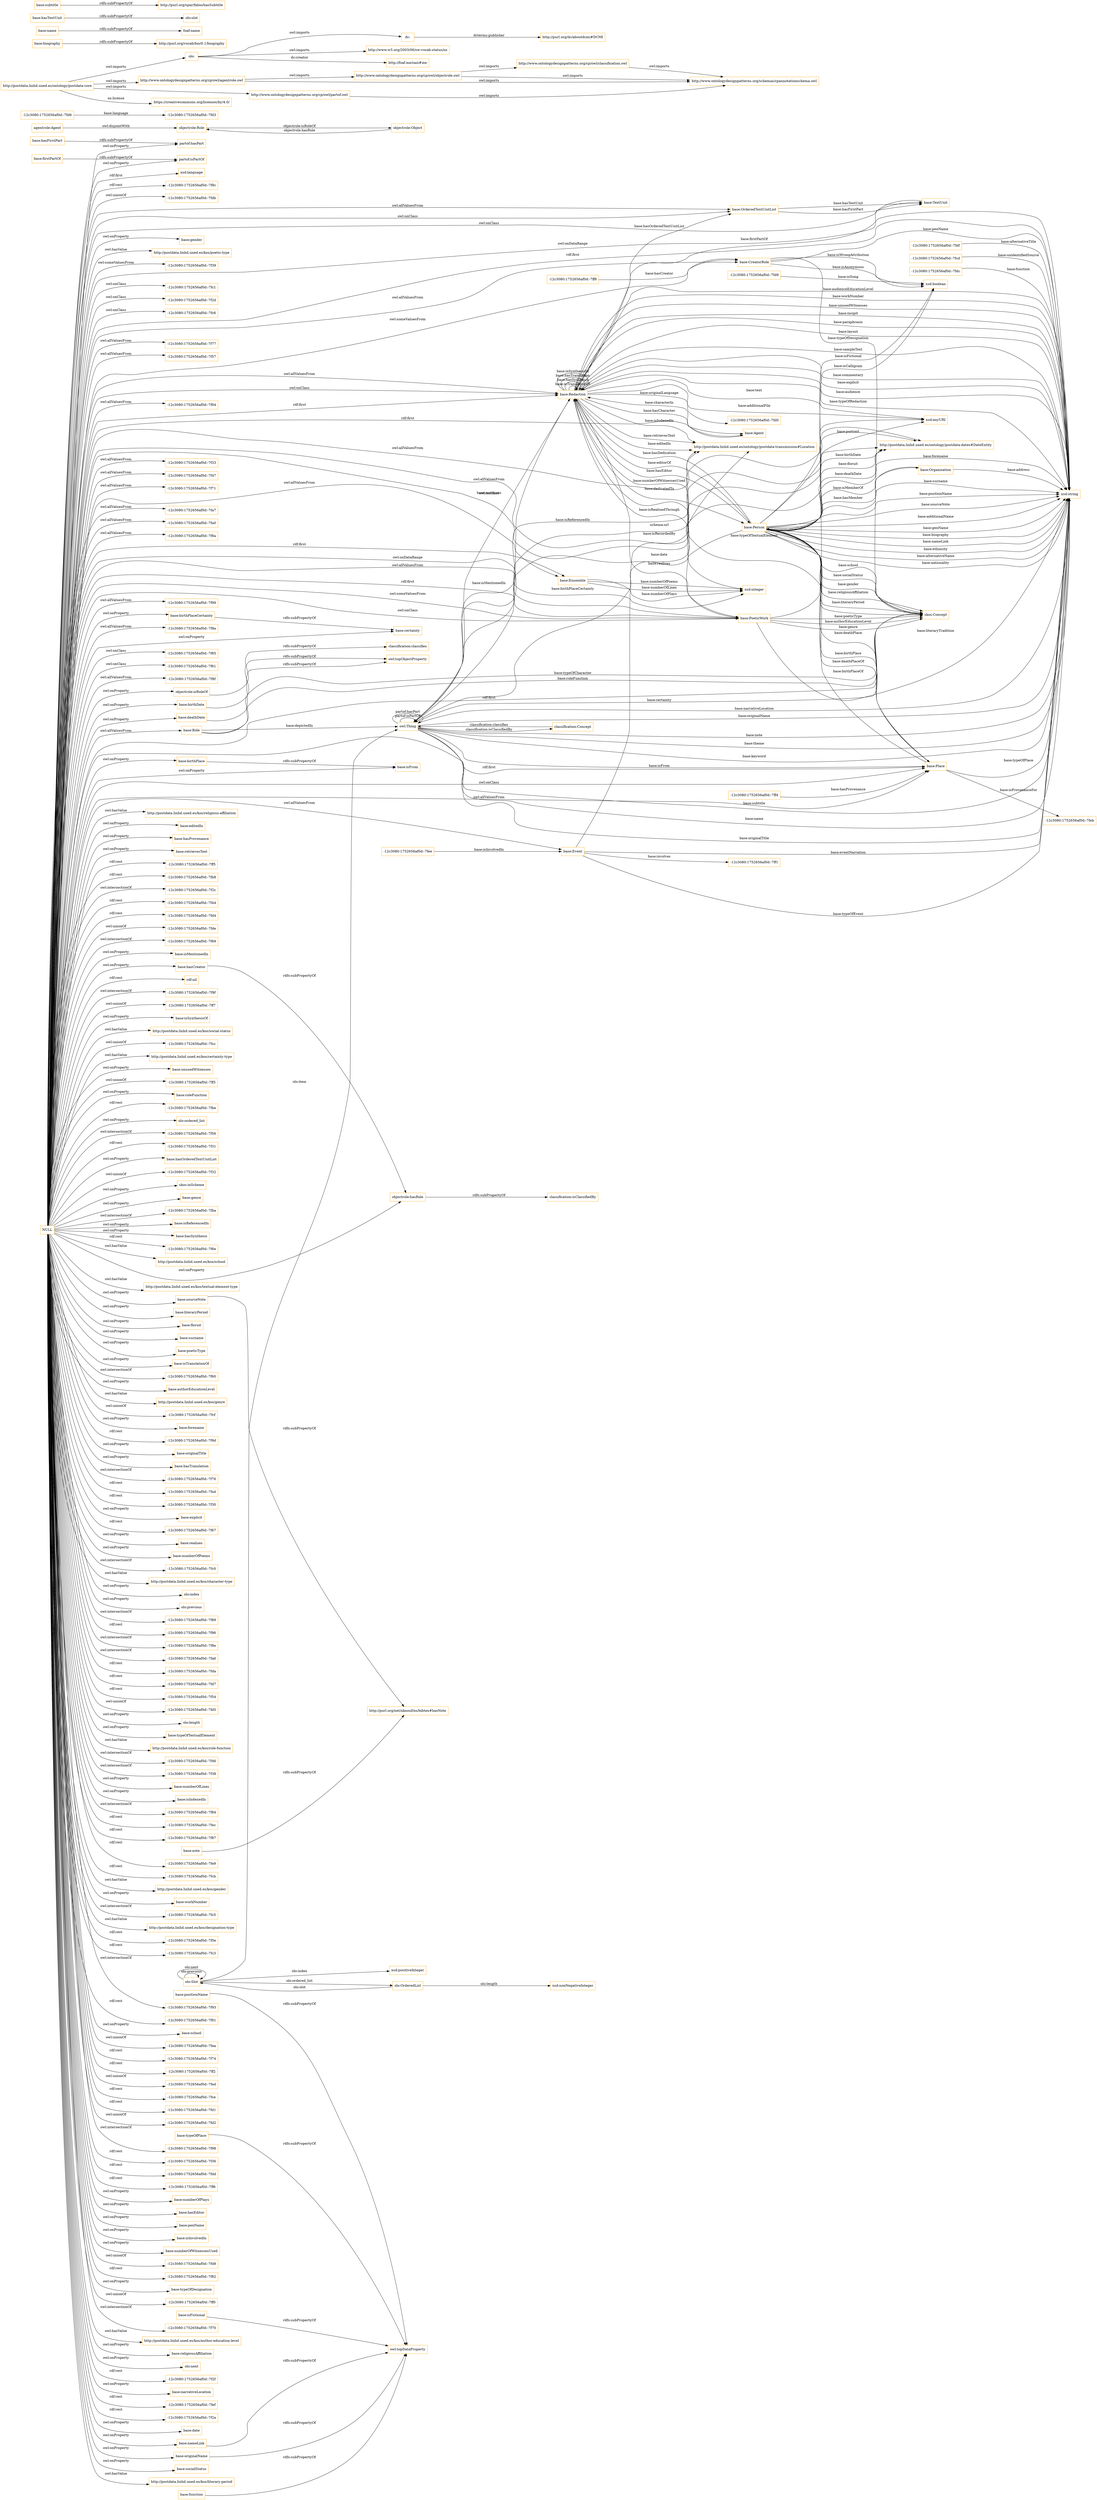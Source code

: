 digraph ar2dtool_diagram { 
rankdir=LR;
size="1501"
node [shape = rectangle, color="orange"]; "-12c3080:1752656af0d:-7f39" "base:Role" "-12c3080:1752656af0d:-7fc1" "-12c3080:1752656af0d:-7f2d" "-12c3080:1752656af0d:-7fc6" "base:OrderedTextUnitList" "-12c3080:1752656af0d:-7f77" "-12c3080:1752656af0d:-7fdf" "-12c3080:1752656af0d:-7feb" "agentrole:Agent" "-12c3080:1752656af0d:-7f57" "base:Agent" "base:CreatorRole" "base:Person" "-12c3080:1752656af0d:-7f94" "base:Organisation" "-12c3080:1752656af0d:-7fd9" "-12c3080:1752656af0d:-7fcd" "base:Redaction" "base:Ensemble" "-12c3080:1752656af0d:-7f33" "-12c3080:1752656af0d:-7ff1" "-12c3080:1752656af0d:-7f47" "-12c3080:1752656af0d:-7f71" "base:TextUnit" "-12c3080:1752656af0d:-7fa7" "-12c3080:1752656af0d:-7ff4" "-12c3080:1752656af0d:-7fa0" "-12c3080:1752656af0d:-7fdc" "-12c3080:1752656af0d:-7f6a" "skos:Concept" "http://postdata.linhd.uned.es/ontology/postdata-dates#DateEntity" "base:Place" "-12c3080:1752656af0d:-7f99" "base:Event" "-12c3080:1752656af0d:-7f8a" "-12c3080:1752656af0d:-7fee" "-12c3080:1752656af0d:-7fd6" "http://postdata.linhd.uned.es/ontology/postdata-transmission#Location" "-12c3080:1752656af0d:-7f85" "-12c3080:1752656af0d:-7ff8" "-12c3080:1752656af0d:-7f61" "-12c3080:1752656af0d:-7f8f" "base:PoeticWork" "owl:Thing" "objectrole:Role" "objectrole:Object" "olo:Slot" "olo:OrderedList" "classification:Concept" ; /*classes style*/
	"base:deathDate" -> "owl:topObjectProperty" [ label = "rdfs:subPropertyOf" ];
	"http://www.ontologydesignpatterns.org/cp/owl/objectrole.owl" -> "http://www.ontologydesignpatterns.org/cp/owl/classification.owl" [ label = "owl:imports" ];
	"http://www.ontologydesignpatterns.org/cp/owl/objectrole.owl" -> "http://www.ontologydesignpatterns.org/schemas/cpannotationschema.owl" [ label = "owl:imports" ];
	"http://www.ontologydesignpatterns.org/cp/owl/classification.owl" -> "http://www.ontologydesignpatterns.org/schemas/cpannotationschema.owl" [ label = "owl:imports" ];
	"base:firstPartOf" -> "partof:isPartOf" [ label = "rdfs:subPropertyOf" ];
	"agentrole:Agent" -> "objectrole:Role" [ label = "owl:disjointWith" ];
	"dc:" -> "http://purl.org/dc/aboutdcmi#DCMI" [ label = "dcterms:publisher" ];
	"olo:" -> "http://www.w3.org/2003/06/sw-vocab-status/ns" [ label = "owl:imports" ];
	"olo:" -> "dc:" [ label = "owl:imports" ];
	"olo:" -> "http://foaf.me/zazi#me" [ label = "dc:creator" ];
	"base:birthPlaceCertainty" -> "base:certainty" [ label = "rdfs:subPropertyOf" ];
	"base:biography" -> "http://purl.org/vocab/bio/0.1/biography" [ label = "rdfs:subPropertyOf" ];
	"objectrole:isRoleOf" -> "classification:classifies" [ label = "rdfs:subPropertyOf" ];
	"base:nameLink" -> "owl:topDataProperty" [ label = "rdfs:subPropertyOf" ];
	"base:sourceNote" -> "http://purl.org/net/nknouf/ns/bibtex#hasNote" [ label = "rdfs:subPropertyOf" ];
	"base:name" -> "foaf:name" [ label = "rdfs:subPropertyOf" ];
	"base:hasTextUnit" -> "olo:slot" [ label = "rdfs:subPropertyOf" ];
	"NULL" -> "base:birthPlace" [ label = "owl:onProperty" ];
	"NULL" -> "http://postdata.linhd.uned.es/kos/religious-affiliation" [ label = "owl:hasValue" ];
	"NULL" -> "-12c3080:1752656af0d:-7f94" [ label = "owl:allValuesFrom" ];
	"NULL" -> "base:PoeticWork" [ label = "owl:allValuesFrom" ];
	"NULL" -> "base:CreatorRole" [ label = "owl:someValuesFrom" ];
	"NULL" -> "base:editedIn" [ label = "owl:onProperty" ];
	"NULL" -> "base:Place" [ label = "rdf:first" ];
	"NULL" -> "base:hasProvenance" [ label = "owl:onProperty" ];
	"NULL" -> "base:retrievesText" [ label = "owl:onProperty" ];
	"NULL" -> "-12c3080:1752656af0d:-7ff5" [ label = "rdf:rest" ];
	"NULL" -> "-12c3080:1752656af0d:-7fb8" [ label = "rdf:rest" ];
	"NULL" -> "-12c3080:1752656af0d:-7f2c" [ label = "owl:intersectionOf" ];
	"NULL" -> "-12c3080:1752656af0d:-7f44" [ label = "rdf:rest" ];
	"NULL" -> "-12c3080:1752656af0d:-7fd4" [ label = "rdf:rest" ];
	"NULL" -> "base:PoeticWork" [ label = "rdf:first" ];
	"NULL" -> "-12c3080:1752656af0d:-7fde" [ label = "owl:unionOf" ];
	"NULL" -> "-12c3080:1752656af0d:-7f69" [ label = "owl:intersectionOf" ];
	"NULL" -> "base:isMentionedIn" [ label = "owl:onProperty" ];
	"NULL" -> "base:birthDate" [ label = "owl:onProperty" ];
	"NULL" -> "rdf:nil" [ label = "rdf:rest" ];
	"NULL" -> "-12c3080:1752656af0d:-7f9f" [ label = "owl:intersectionOf" ];
	"NULL" -> "-12c3080:1752656af0d:-7f8a" [ label = "owl:allValuesFrom" ];
	"NULL" -> "-12c3080:1752656af0d:-7ff7" [ label = "owl:unionOf" ];
	"NULL" -> "base:isSynthesisOf" [ label = "owl:onProperty" ];
	"NULL" -> "http://postdata.linhd.uned.es/kos/social-status" [ label = "owl:hasValue" ];
	"NULL" -> "-12c3080:1752656af0d:-7fcc" [ label = "owl:unionOf" ];
	"NULL" -> "base:birthPlaceCertainty" [ label = "owl:onProperty" ];
	"NULL" -> "http://postdata.linhd.uned.es/kos/certainty-type" [ label = "owl:hasValue" ];
	"NULL" -> "-12c3080:1752656af0d:-7f77" [ label = "owl:allValuesFrom" ];
	"NULL" -> "-12c3080:1752656af0d:-7f39" [ label = "owl:someValuesFrom" ];
	"NULL" -> "base:unusedWitnesses" [ label = "owl:onProperty" ];
	"NULL" -> "-12c3080:1752656af0d:-7ff3" [ label = "owl:unionOf" ];
	"NULL" -> "objectrole:isRoleOf" [ label = "owl:onProperty" ];
	"NULL" -> "base:roleFunction" [ label = "owl:onProperty" ];
	"NULL" -> "partof:isPartOf" [ label = "owl:onProperty" ];
	"NULL" -> "-12c3080:1752656af0d:-7fbe" [ label = "rdf:rest" ];
	"NULL" -> "olo:ordered_list" [ label = "owl:onProperty" ];
	"NULL" -> "-12c3080:1752656af0d:-7f56" [ label = "owl:intersectionOf" ];
	"NULL" -> "-12c3080:1752656af0d:-7f31" [ label = "rdf:rest" ];
	"NULL" -> "base:hasOrderedTextUnitList" [ label = "owl:onProperty" ];
	"NULL" -> "-12c3080:1752656af0d:-7f32" [ label = "owl:unionOf" ];
	"NULL" -> "base:Role" [ label = "owl:allValuesFrom" ];
	"NULL" -> "-12c3080:1752656af0d:-7f57" [ label = "owl:allValuesFrom" ];
	"NULL" -> "skos:inScheme" [ label = "owl:onProperty" ];
	"NULL" -> "base:genre" [ label = "owl:onProperty" ];
	"NULL" -> "base:OrderedTextUnitList" [ label = "owl:allValuesFrom" ];
	"NULL" -> "-12c3080:1752656af0d:-7fba" [ label = "owl:intersectionOf" ];
	"NULL" -> "base:CreatorRole" [ label = "owl:allValuesFrom" ];
	"NULL" -> "http://postdata.linhd.uned.es/ontology/postdata-dates#DateEntity" [ label = "owl:onClass" ];
	"NULL" -> "base:Ensemble" [ label = "owl:allValuesFrom" ];
	"NULL" -> "-12c3080:1752656af0d:-7f6a" [ label = "owl:allValuesFrom" ];
	"NULL" -> "base:isReferencedIn" [ label = "owl:onProperty" ];
	"NULL" -> "base:hasSynthesis" [ label = "owl:onProperty" ];
	"NULL" -> "-12c3080:1752656af0d:-7f6e" [ label = "rdf:rest" ];
	"NULL" -> "base:Agent" [ label = "rdf:first" ];
	"NULL" -> "http://postdata.linhd.uned.es/kos/school" [ label = "owl:hasValue" ];
	"NULL" -> "skos:Concept" [ label = "rdf:first" ];
	"NULL" -> "http://postdata.linhd.uned.es/kos/textual-element-type" [ label = "owl:hasValue" ];
	"NULL" -> "base:literaryPeriod" [ label = "owl:onProperty" ];
	"NULL" -> "base:floruit" [ label = "owl:onProperty" ];
	"NULL" -> "xsd:string" [ label = "owl:onDataRange" ];
	"NULL" -> "base:surname" [ label = "owl:onProperty" ];
	"NULL" -> "base:poeticType" [ label = "owl:onProperty" ];
	"NULL" -> "base:isTranslationOf" [ label = "owl:onProperty" ];
	"NULL" -> "-12c3080:1752656af0d:-7f60" [ label = "owl:intersectionOf" ];
	"NULL" -> "base:authorEducationLevel" [ label = "owl:onProperty" ];
	"NULL" -> "http://postdata.linhd.uned.es/kos/genre" [ label = "owl:hasValue" ];
	"NULL" -> "-12c3080:1752656af0d:-7fcf" [ label = "owl:unionOf" ];
	"NULL" -> "base:forename" [ label = "owl:onProperty" ];
	"NULL" -> "-12c3080:1752656af0d:-7f9d" [ label = "rdf:rest" ];
	"NULL" -> "base:originalTitle" [ label = "owl:onProperty" ];
	"NULL" -> "base:hasTranslation" [ label = "owl:onProperty" ];
	"NULL" -> "-12c3080:1752656af0d:-7f76" [ label = "owl:intersectionOf" ];
	"NULL" -> "-12c3080:1752656af0d:-7fa4" [ label = "rdf:rest" ];
	"NULL" -> "base:Redaction" [ label = "owl:allValuesFrom" ];
	"NULL" -> "-12c3080:1752656af0d:-7f30" [ label = "rdf:rest" ];
	"NULL" -> "-12c3080:1752656af0d:-7f47" [ label = "owl:allValuesFrom" ];
	"NULL" -> "base:explicit" [ label = "owl:onProperty" ];
	"NULL" -> "-12c3080:1752656af0d:-7f67" [ label = "rdf:rest" ];
	"NULL" -> "base:realises" [ label = "owl:onProperty" ];
	"NULL" -> "base:PoeticWork" [ label = "owl:someValuesFrom" ];
	"NULL" -> "base:numberOfPoems" [ label = "owl:onProperty" ];
	"NULL" -> "-12c3080:1752656af0d:-7fc0" [ label = "owl:intersectionOf" ];
	"NULL" -> "http://postdata.linhd.uned.es/kos/character-type" [ label = "owl:hasValue" ];
	"NULL" -> "olo:index" [ label = "owl:onProperty" ];
	"NULL" -> "olo:previous" [ label = "owl:onProperty" ];
	"NULL" -> "-12c3080:1752656af0d:-7f89" [ label = "owl:intersectionOf" ];
	"NULL" -> "-12c3080:1752656af0d:-7f96" [ label = "rdf:rest" ];
	"NULL" -> "-12c3080:1752656af0d:-7f8e" [ label = "owl:intersectionOf" ];
	"NULL" -> "-12c3080:1752656af0d:-7fa6" [ label = "owl:intersectionOf" ];
	"NULL" -> "-12c3080:1752656af0d:-7fda" [ label = "rdf:rest" ];
	"NULL" -> "-12c3080:1752656af0d:-7f85" [ label = "owl:onClass" ];
	"NULL" -> "-12c3080:1752656af0d:-7fd7" [ label = "rdf:rest" ];
	"NULL" -> "-12c3080:1752656af0d:-7f54" [ label = "rdf:rest" ];
	"NULL" -> "base:PoeticWork" [ label = "owl:onClass" ];
	"NULL" -> "xsd:string" [ label = "rdf:first" ];
	"NULL" -> "-12c3080:1752656af0d:-7fd5" [ label = "owl:unionOf" ];
	"NULL" -> "olo:length" [ label = "owl:onProperty" ];
	"NULL" -> "base:typeOfTextualElement" [ label = "owl:onProperty" ];
	"NULL" -> "http://postdata.linhd.uned.es/kos/role-function" [ label = "owl:hasValue" ];
	"NULL" -> "-12c3080:1752656af0d:-7fc6" [ label = "owl:onClass" ];
	"NULL" -> "-12c3080:1752656af0d:-7f46" [ label = "owl:intersectionOf" ];
	"NULL" -> "-12c3080:1752656af0d:-7f71" [ label = "owl:allValuesFrom" ];
	"NULL" -> "-12c3080:1752656af0d:-7f38" [ label = "owl:intersectionOf" ];
	"NULL" -> "base:numberOfLines" [ label = "owl:onProperty" ];
	"NULL" -> "-12c3080:1752656af0d:-7f61" [ label = "owl:onClass" ];
	"NULL" -> "-12c3080:1752656af0d:-7f33" [ label = "owl:allValuesFrom" ];
	"NULL" -> "base:isIndexedIn" [ label = "owl:onProperty" ];
	"NULL" -> "-12c3080:1752656af0d:-7f84" [ label = "owl:intersectionOf" ];
	"NULL" -> "-12c3080:1752656af0d:-7fa0" [ label = "owl:allValuesFrom" ];
	"NULL" -> "-12c3080:1752656af0d:-7f2d" [ label = "owl:onClass" ];
	"NULL" -> "-12c3080:1752656af0d:-7fec" [ label = "rdf:rest" ];
	"NULL" -> "-12c3080:1752656af0d:-7f87" [ label = "rdf:rest" ];
	"NULL" -> "-12c3080:1752656af0d:-7fe9" [ label = "rdf:rest" ];
	"NULL" -> "-12c3080:1752656af0d:-7fcb" [ label = "rdf:rest" ];
	"NULL" -> "-12c3080:1752656af0d:-7f8f" [ label = "owl:allValuesFrom" ];
	"NULL" -> "http://postdata.linhd.uned.es/kos/gender" [ label = "owl:hasValue" ];
	"NULL" -> "base:workNumber" [ label = "owl:onProperty" ];
	"NULL" -> "base:hasCreator" [ label = "owl:onProperty" ];
	"NULL" -> "-12c3080:1752656af0d:-7fc5" [ label = "owl:intersectionOf" ];
	"NULL" -> "http://postdata.linhd.uned.es/kos/designation-type" [ label = "owl:hasValue" ];
	"NULL" -> "-12c3080:1752656af0d:-7f5e" [ label = "rdf:rest" ];
	"NULL" -> "-12c3080:1752656af0d:-7fc3" [ label = "rdf:rest" ];
	"NULL" -> "base:deathDate" [ label = "owl:onProperty" ];
	"NULL" -> "-12c3080:1752656af0d:-7f93" [ label = "owl:intersectionOf" ];
	"NULL" -> "base:isFrom" [ label = "owl:onProperty" ];
	"NULL" -> "-12c3080:1752656af0d:-7f91" [ label = "rdf:rest" ];
	"NULL" -> "base:Redaction" [ label = "owl:onClass" ];
	"NULL" -> "base:school" [ label = "owl:onProperty" ];
	"NULL" -> "-12c3080:1752656af0d:-7fea" [ label = "owl:unionOf" ];
	"NULL" -> "xsd:integer" [ label = "owl:onDataRange" ];
	"NULL" -> "-12c3080:1752656af0d:-7f74" [ label = "rdf:rest" ];
	"NULL" -> "-12c3080:1752656af0d:-7fc1" [ label = "owl:onClass" ];
	"NULL" -> "-12c3080:1752656af0d:-7ff2" [ label = "rdf:rest" ];
	"NULL" -> "-12c3080:1752656af0d:-7fed" [ label = "owl:unionOf" ];
	"NULL" -> "-12c3080:1752656af0d:-7fce" [ label = "rdf:rest" ];
	"NULL" -> "-12c3080:1752656af0d:-7fd1" [ label = "rdf:rest" ];
	"NULL" -> "-12c3080:1752656af0d:-7f99" [ label = "owl:allValuesFrom" ];
	"NULL" -> "-12c3080:1752656af0d:-7fd2" [ label = "owl:unionOf" ];
	"NULL" -> "-12c3080:1752656af0d:-7f98" [ label = "owl:intersectionOf" ];
	"NULL" -> "-12c3080:1752656af0d:-7f36" [ label = "rdf:rest" ];
	"NULL" -> "-12c3080:1752656af0d:-7fdd" [ label = "rdf:rest" ];
	"NULL" -> "objectrole:hasRole" [ label = "owl:onProperty" ];
	"NULL" -> "partof:hasPart" [ label = "owl:onProperty" ];
	"NULL" -> "base:Place" [ label = "owl:onClass" ];
	"NULL" -> "-12c3080:1752656af0d:-7ff6" [ label = "rdf:rest" ];
	"NULL" -> "base:numberOfPlays" [ label = "owl:onProperty" ];
	"NULL" -> "base:hasEditor" [ label = "owl:onProperty" ];
	"NULL" -> "base:penName" [ label = "owl:onProperty" ];
	"NULL" -> "base:nameLink" [ label = "owl:onProperty" ];
	"NULL" -> "base:Ensemble" [ label = "rdf:first" ];
	"NULL" -> "base:isInvolvedIn" [ label = "owl:onProperty" ];
	"NULL" -> "base:numberOfWitnessesUsed" [ label = "owl:onProperty" ];
	"NULL" -> "-12c3080:1752656af0d:-7fd8" [ label = "owl:unionOf" ];
	"NULL" -> "-12c3080:1752656af0d:-7f82" [ label = "rdf:rest" ];
	"NULL" -> "base:typeOfDesignation" [ label = "owl:onProperty" ];
	"NULL" -> "http://postdata.linhd.uned.es/ontology/postdata-transmission#Location" [ label = "owl:allValuesFrom" ];
	"NULL" -> "base:Redaction" [ label = "rdf:first" ];
	"NULL" -> "-12c3080:1752656af0d:-7ff0" [ label = "owl:unionOf" ];
	"NULL" -> "-12c3080:1752656af0d:-7fa7" [ label = "owl:allValuesFrom" ];
	"NULL" -> "-12c3080:1752656af0d:-7f70" [ label = "owl:intersectionOf" ];
	"NULL" -> "http://postdata.linhd.uned.es/kos/author-education-level" [ label = "owl:hasValue" ];
	"NULL" -> "base:originalName" [ label = "owl:onProperty" ];
	"NULL" -> "base:religiousAffiliation" [ label = "owl:onProperty" ];
	"NULL" -> "olo:next" [ label = "owl:onProperty" ];
	"NULL" -> "base:sourceNote" [ label = "owl:onProperty" ];
	"NULL" -> "-12c3080:1752656af0d:-7f2f" [ label = "rdf:rest" ];
	"NULL" -> "base:narrativeLocation" [ label = "owl:onProperty" ];
	"NULL" -> "-12c3080:1752656af0d:-7fef" [ label = "rdf:rest" ];
	"NULL" -> "-12c3080:1752656af0d:-7f2a" [ label = "rdf:rest" ];
	"NULL" -> "base:certainty" [ label = "owl:onProperty" ];
	"NULL" -> "base:date" [ label = "owl:onProperty" ];
	"NULL" -> "base:TextUnit" [ label = "owl:onClass" ];
	"NULL" -> "base:Place" [ label = "owl:allValuesFrom" ];
	"NULL" -> "base:socialStatus" [ label = "owl:onProperty" ];
	"NULL" -> "http://postdata.linhd.uned.es/kos/literary-period" [ label = "owl:hasValue" ];
	"NULL" -> "http://postdata.linhd.uned.es/ontology/postdata-dates#DateEntity" [ label = "owl:allValuesFrom" ];
	"NULL" -> "xsd:language" [ label = "rdf:first" ];
	"NULL" -> "-12c3080:1752656af0d:-7f8c" [ label = "rdf:rest" ];
	"NULL" -> "-12c3080:1752656af0d:-7fdb" [ label = "owl:unionOf" ];
	"NULL" -> "base:OrderedTextUnitList" [ label = "owl:onClass" ];
	"NULL" -> "base:gender" [ label = "owl:onProperty" ];
	"NULL" -> "http://postdata.linhd.uned.es/kos/poetic-type" [ label = "owl:hasValue" ];
	"NULL" -> "base:Event" [ label = "owl:allValuesFrom" ];
	"base:hasFirstPart" -> "partof:hasPart" [ label = "rdfs:subPropertyOf" ];
	"base:hasCreator" -> "objectrole:hasRole" [ label = "rdfs:subPropertyOf" ];
	"base:birthPlace" -> "base:isFrom" [ label = "rdfs:subPropertyOf" ];
	"http://www.ontologydesignpatterns.org/cp/owl/agentrole.owl" -> "http://www.ontologydesignpatterns.org/cp/owl/objectrole.owl" [ label = "owl:imports" ];
	"http://www.ontologydesignpatterns.org/cp/owl/agentrole.owl" -> "http://www.ontologydesignpatterns.org/schemas/cpannotationschema.owl" [ label = "owl:imports" ];
	"base:isFictional" -> "owl:topDataProperty" [ label = "rdfs:subPropertyOf" ];
	"base:subtitle" -> "http://purl.org/spar/fabio/hasSubtitle" [ label = "rdfs:subPropertyOf" ];
	"base:function" -> "owl:topDataProperty" [ label = "rdfs:subPropertyOf" ];
	"base:originalName" -> "owl:topDataProperty" [ label = "rdfs:subPropertyOf" ];
	"http://www.ontologydesignpatterns.org/cp/owl/partof.owl" -> "http://www.ontologydesignpatterns.org/schemas/cpannotationschema.owl" [ label = "owl:imports" ];
	"http://postdata.linhd.uned.es/ontology/postdata-core" -> "https://creativecommons.org/licenses/by/4.0/" [ label = "ns:license" ];
	"http://postdata.linhd.uned.es/ontology/postdata-core" -> "http://www.ontologydesignpatterns.org/cp/owl/partof.owl" [ label = "owl:imports" ];
	"http://postdata.linhd.uned.es/ontology/postdata-core" -> "http://www.ontologydesignpatterns.org/cp/owl/agentrole.owl" [ label = "owl:imports" ];
	"http://postdata.linhd.uned.es/ontology/postdata-core" -> "olo:" [ label = "owl:imports" ];
	"base:note" -> "http://purl.org/net/nknouf/ns/bibtex#hasNote" [ label = "rdfs:subPropertyOf" ];
	"base:birthDate" -> "owl:topObjectProperty" [ label = "rdfs:subPropertyOf" ];
	"base:positionName" -> "owl:topDataProperty" [ label = "rdfs:subPropertyOf" ];
	"objectrole:hasRole" -> "classification:isClassifiedBy" [ label = "rdfs:subPropertyOf" ];
	"base:typeOfPlace" -> "owl:topDataProperty" [ label = "rdfs:subPropertyOf" ];
	"base:Redaction" -> "owl:Thing" [ label = "base:mentions" ];
	"base:Person" -> "xsd:boolean" [ label = "base:isFictional" ];
	"owl:Thing" -> "xsd:string" [ label = "base:narrativeLocation" ];
	"base:CreatorRole" -> "xsd:string" [ label = "base:penName" ];
	"base:Person" -> "base:Place" [ label = "base:deathPlace" ];
	"base:Ensemble" -> "xsd:integer" [ label = "base:numberOfLines" ];
	"base:Redaction" -> "xsd:string" [ label = "base:audienceEducationLevel" ];
	"base:Event" -> "xsd:string" [ label = "base:eventNarration" ];
	"base:Redaction" -> "xsd:string" [ label = "base:workNumber" ];
	"owl:Thing" -> "xsd:string" [ label = "base:originalName" ];
	"base:OrderedTextUnitList" -> "base:TextUnit" [ label = "base:hasTextUnit" ];
	"base:Redaction" -> "base:Person" [ label = "base:hasEditor" ];
	"olo:Slot" -> "olo:Slot" [ label = "olo:previous" ];
	"base:Redaction" -> "xsd:string" [ label = "base:unusedWitnesses" ];
	"base:Place" -> "base:Person" [ label = "base:deathPlaceOf" ];
	"base:Person" -> "http://postdata.linhd.uned.es/ontology/postdata-dates#DateEntity" [ label = "base:floruit" ];
	"base:Person" -> "xsd:string" [ label = "base:surname" ];
	"base:Person" -> "xsd:string" [ label = "base:positionName" ];
	"classification:Concept" -> "owl:Thing" [ label = "classification:classifies" ];
	"-12c3080:1752656af0d:-7ff8" -> "base:CreatorRole" [ label = "base:hasCreator" ];
	"base:Redaction" -> "xsd:string" [ label = "base:paraphrasis" ];
	"base:Person" -> "base:Redaction" [ label = "base:hasDedication" ];
	"base:Event" -> "xsd:string" [ label = "base:typeOfEvent" ];
	"base:Person" -> "http://postdata.linhd.uned.es/ontology/postdata-dates#DateEntity" [ label = "base:deathDate" ];
	"base:Person" -> "base:Place" [ label = "base:birthPlace" ];
	"base:Event" -> "http://postdata.linhd.uned.es/ontology/postdata-transmission#Location" [ label = "base:isRecordedBy" ];
	"base:CreatorRole" -> "xsd:boolean" [ label = "base:isAnonymous" ];
	"base:Redaction" -> "base:Agent" [ label = "base:hasCharacter" ];
	"base:Redaction" -> "xsd:anyURI" [ label = "base:text" ];
	"base:Redaction" -> "xsd:anyURI" [ label = "base:additionalFile" ];
	"base:Person" -> "base:Organisation" [ label = "base:isMemberOf" ];
	"base:Redaction" -> "xsd:string" [ label = "base:layout" ];
	"base:PoeticWork" -> "xsd:boolean" [ label = "base:isCalligram" ];
	"olo:Slot" -> "olo:OrderedList" [ label = "olo:ordered_list" ];
	"base:Redaction" -> "http://postdata.linhd.uned.es/ontology/postdata-transmission#Location" [ label = "base:editedIn" ];
	"base:Redaction" -> "skos:Concept" [ label = "base:typeOfTextualElement" ];
	"olo:OrderedList" -> "xsd:nonNegativeInteger" [ label = "olo:length" ];
	"-12c3080:1752656af0d:-7fee" -> "base:Event" [ label = "base:isInvolvedIn" ];
	"base:PoeticWork" -> "base:Redaction" [ label = "base:isRealisedThrough" ];
	"base:Redaction" -> "base:PoeticWork" [ label = "base:realises" ];
	"base:Person" -> "skos:Concept" [ label = "base:religiousAffiliation" ];
	"base:Person" -> "xsd:string" [ label = "base:sourceNote" ];
	"base:Redaction" -> "xsd:string" [ label = "base:sampleText" ];
	"base:Redaction" -> "xsd:string" [ label = "base:incipit" ];
	"base:Person" -> "http://postdata.linhd.uned.es/ontology/postdata-dates#DateEntity" [ label = "base:birthDate" ];
	"base:Person" -> "owl:Thing" [ label = "base:birthPlaceCertainty" ];
	"base:Person" -> "skos:Concept" [ label = "base:literaryPeriod" ];
	"base:Person" -> "xsd:string" [ label = "base:additionalName" ];
	"base:Person" -> "xsd:string" [ label = "base:genName" ];
	"base:Person" -> "base:Redaction" [ label = "base:editorOf" ];
	"base:CreatorRole" -> "skos:Concept" [ label = "base:typeOfDesignation" ];
	"base:Person" -> "xsd:string" [ label = "base:biography" ];
	"base:Redaction" -> "base:Redaction" [ label = "base:isTranslationOf" ];
	"owl:Thing" -> "skos:Concept" [ label = "base:certainty" ];
	"base:Redaction" -> "base:Redaction" [ label = "base:hasSynthesis" ];
	"olo:OrderedList" -> "olo:Slot" [ label = "olo:slot" ];
	"base:Person" -> "skos:Concept" [ label = "base:school" ];
	"olo:Slot" -> "olo:Slot" [ label = "olo:next" ];
	"owl:Thing" -> "xsd:anyURI" [ label = "schema:url" ];
	"owl:Thing" -> "http://postdata.linhd.uned.es/ontology/postdata-transmission#Location" [ label = "base:isReferencedIn" ];
	"base:PoeticWork" -> "xsd:string" [ label = "base:literaryTradition" ];
	"owl:Thing" -> "xsd:string" [ label = "base:note" ];
	"-12c3080:1752656af0d:-7fcd" -> "xsd:string" [ label = "base:unidentifiedSource" ];
	"owl:Thing" -> "xsd:string" [ label = "base:theme" ];
	"base:Event" -> "-12c3080:1752656af0d:-7ff1" [ label = "base:involves" ];
	"base:Role" -> "skos:Concept" [ label = "base:roleFunction" ];
	"base:PoeticWork" -> "skos:Concept" [ label = "base:poeticType" ];
	"olo:Slot" -> "owl:Thing" [ label = "olo:item" ];
	"base:Place" -> "xsd:string" [ label = "base:typeOfPlace" ];
	"-12c3080:1752656af0d:-7fd9" -> "xsd:boolean" [ label = "base:isSong" ];
	"base:Person" -> "xsd:string" [ label = "base:nameLink" ];
	"base:Ensemble" -> "xsd:integer" [ label = "base:numberOfPlays" ];
	"base:Place" -> "base:Person" [ label = "base:birthPlaceOf" ];
	"base:Redaction" -> "http://postdata.linhd.uned.es/ontology/postdata-transmission#Location" [ label = "base:isIndexedIn" ];
	"base:Person" -> "xsd:string" [ label = "base:ethnicity" ];
	"owl:Thing" -> "xsd:string" [ label = "base:keyword" ];
	"base:Redaction" -> "xsd:string" [ label = "base:commentary" ];
	"base:Redaction" -> "base:OrderedTextUnitList" [ label = "base:hasOrderedTextUnitList" ];
	"owl:Thing" -> "xsd:string" [ label = "base:originalTitle" ];
	"base:Person" -> "skos:Concept" [ label = "base:socialStatus" ];
	"owl:Thing" -> "classification:Concept" [ label = "classification:isClassifiedBy" ];
	"owl:Thing" -> "owl:Thing" [ label = "partof:isPartOf" ];
	"olo:Slot" -> "xsd:positiveInteger" [ label = "olo:index" ];
	"-12c3080:1752656af0d:-7fdc" -> "xsd:string" [ label = "base:function" ];
	"base:PoeticWork" -> "skos:Concept" [ label = "base:authorEducationLevel" ];
	"owl:Thing" -> "base:Place" [ label = "base:isFrom" ];
	"base:Redaction" -> "base:Redaction" [ label = "base:hasTranslation" ];
	"base:CreatorRole" -> "xsd:boolean" [ label = "base:isWrongAttribution" ];
	"owl:Thing" -> "http://postdata.linhd.uned.es/ontology/postdata-dates#DateEntity" [ label = "base:date" ];
	"base:TextUnit" -> "base:Redaction" [ label = "base:firstPartOf" ];
	"base:Person" -> "xsd:string" [ label = "base:alternativeName" ];
	"objectrole:Object" -> "objectrole:Role" [ label = "objectrole:hasRole" ];
	"-12c3080:1752656af0d:-7ff4" -> "base:Place" [ label = "base:hasProvenance" ];
	"base:Person" -> "xsd:string" [ label = "base:nationality" ];
	"owl:Thing" -> "base:Redaction" [ label = "base:isMentionedIn" ];
	"base:OrderedTextUnitList" -> "base:TextUnit" [ label = "base:hasFirstPart" ];
	"base:Person" -> "xsd:anyURI" [ label = "base:portrait" ];
	"-12c3080:1752656af0d:-7fdf" -> "xsd:string" [ label = "base:alternativeTitle" ];
	"base:Organisation" -> "xsd:string" [ label = "base:address" ];
	"base:Role" -> "skos:Concept" [ label = "base:typeOfCharacter" ];
	"base:Organisation" -> "base:Person" [ label = "base:hasMember" ];
	"base:Place" -> "-12c3080:1752656af0d:-7feb" [ label = "base:isProvenanceFor" ];
	"base:Redaction" -> "xsd:string" [ label = "base:explicit" ];
	"owl:Thing" -> "xsd:string" [ label = "base:subtitle" ];
	"base:Redaction" -> "http://postdata.linhd.uned.es/ontology/postdata-transmission#Location" [ label = "base:retrievesText" ];
	"base:Person" -> "skos:Concept" [ label = "base:gender" ];
	"base:PoeticWork" -> "skos:Concept" [ label = "base:genre" ];
	"owl:Thing" -> "xsd:string" [ label = "base:name" ];
	"base:Redaction" -> "base:Person" [ label = "base:dedicatedTo" ];
	"base:Person" -> "xsd:string" [ label = "base:forename" ];
	"base:Redaction" -> "xsd:string" [ label = "base:audience" ];
	"base:Ensemble" -> "xsd:integer" [ label = "base:numberOfPoems" ];
	"base:Redaction" -> "xsd:string" [ label = "base:typeOfRedaction" ];
	"base:Redaction" -> "xsd:integer" [ label = "base:numberOfWitnessesUsed" ];
	"base:Redaction" -> "-12c3080:1752656af0d:-7fd0" [ label = "base:originalLanguage" ];
	"owl:Thing" -> "owl:Thing" [ label = "partof:hasPart" ];
	"base:Role" -> "owl:Thing" [ label = "base:depictedIn" ];
	"base:Agent" -> "base:Redaction" [ label = "base:characterIn" ];
	"-12c3080:1752656af0d:-7fd6" -> "-12c3080:1752656af0d:-7fd3" [ label = "base:language" ];
	"objectrole:Role" -> "objectrole:Object" [ label = "objectrole:isRoleOf" ];
	"base:Redaction" -> "base:Redaction" [ label = "base:isSynthesisOf" ];

}
